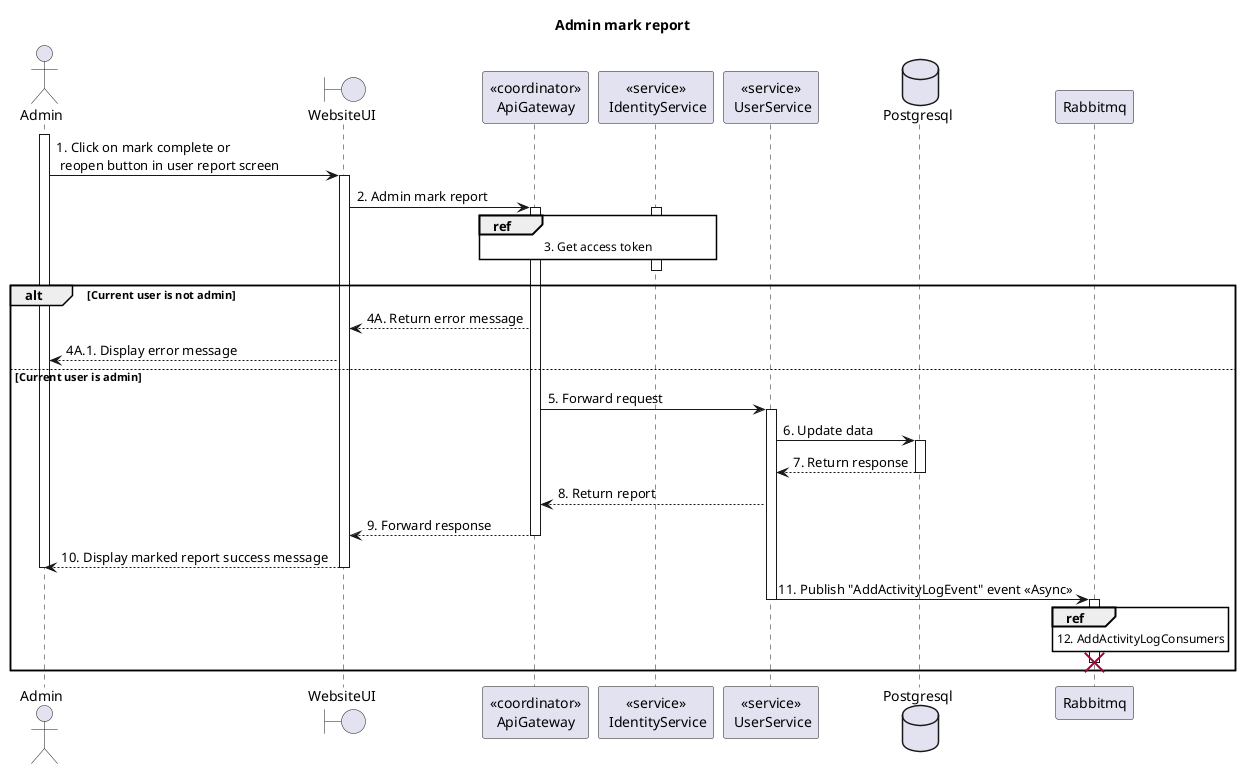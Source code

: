 @startuml Sequence
title "Admin mark report"

' Style section
<style>
  sequenceDiagram {
    reference {
      BackGroundColor white
    }
}
</style>

actor Admin
activate Admin

boundary WebsiteUI
participant "<<coordinator>>\nApiGateway" as ApiGateway
participant "<<service>>\n IdentityService" as IdentityService
participant "<<service>>\n UserService" as UserService
database Postgresql

Admin -> WebsiteUI ++: 1. Click on mark complete or \n reopen button in user report screen
WebsiteUI -> ApiGateway ++: 2. Admin mark report

activate IdentityService
ref over ApiGateway, IdentityService: 3. Get access token
ApiGateway -[hidden]-> IdentityService
deactivate IdentityService

alt Current user is not admin
    WebsiteUI <-- ApiGateway: 4A. Return error message
    Admin <-- WebsiteUI: 4A.1. Display error message
else Current user is admin
    ApiGateway -> UserService ++: 5. Forward request
    UserService -> Postgresql++: 6. Update data
    UserService <-- Postgresql--: 7. Return response
    ApiGateway <-- UserService: 8. Return report
    WebsiteUI <-- ApiGateway--: 9. Forward response
    Admin <-- WebsiteUI--: 10. Display marked report success message
    deactivate Admin
    UserService -> Rabbitmq: 11. Publish "AddActivityLogEvent" event <<Async>> 
    deactivate UserService
    activate Rabbitmq
    ref over Rabbitmq: 12. AddActivityLogConsumers
    Rabbitmq -[hidden]> 
    destroy Rabbitmq
end alt
@enduml
